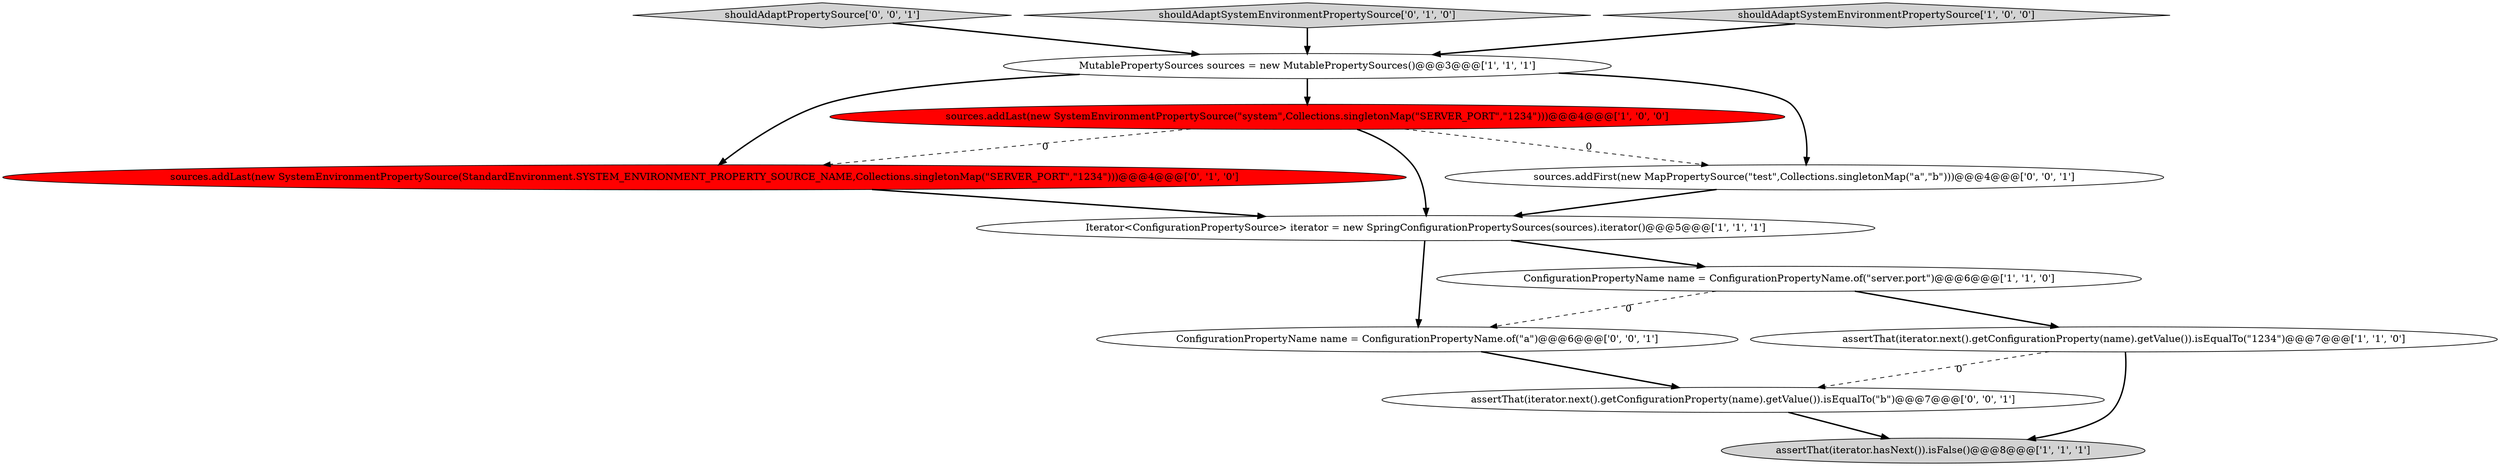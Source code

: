 digraph {
10 [style = filled, label = "shouldAdaptPropertySource['0', '0', '1']", fillcolor = lightgray, shape = diamond image = "AAA0AAABBB3BBB"];
3 [style = filled, label = "MutablePropertySources sources = new MutablePropertySources()@@@3@@@['1', '1', '1']", fillcolor = white, shape = ellipse image = "AAA0AAABBB1BBB"];
0 [style = filled, label = "sources.addLast(new SystemEnvironmentPropertySource(\"system\",Collections.singletonMap(\"SERVER_PORT\",\"1234\")))@@@4@@@['1', '0', '0']", fillcolor = red, shape = ellipse image = "AAA1AAABBB1BBB"];
8 [style = filled, label = "shouldAdaptSystemEnvironmentPropertySource['0', '1', '0']", fillcolor = lightgray, shape = diamond image = "AAA0AAABBB2BBB"];
9 [style = filled, label = "assertThat(iterator.next().getConfigurationProperty(name).getValue()).isEqualTo(\"b\")@@@7@@@['0', '0', '1']", fillcolor = white, shape = ellipse image = "AAA0AAABBB3BBB"];
11 [style = filled, label = "sources.addFirst(new MapPropertySource(\"test\",Collections.singletonMap(\"a\",\"b\")))@@@4@@@['0', '0', '1']", fillcolor = white, shape = ellipse image = "AAA0AAABBB3BBB"];
7 [style = filled, label = "sources.addLast(new SystemEnvironmentPropertySource(StandardEnvironment.SYSTEM_ENVIRONMENT_PROPERTY_SOURCE_NAME,Collections.singletonMap(\"SERVER_PORT\",\"1234\")))@@@4@@@['0', '1', '0']", fillcolor = red, shape = ellipse image = "AAA1AAABBB2BBB"];
1 [style = filled, label = "assertThat(iterator.hasNext()).isFalse()@@@8@@@['1', '1', '1']", fillcolor = lightgray, shape = ellipse image = "AAA0AAABBB1BBB"];
12 [style = filled, label = "ConfigurationPropertyName name = ConfigurationPropertyName.of(\"a\")@@@6@@@['0', '0', '1']", fillcolor = white, shape = ellipse image = "AAA0AAABBB3BBB"];
6 [style = filled, label = "Iterator<ConfigurationPropertySource> iterator = new SpringConfigurationPropertySources(sources).iterator()@@@5@@@['1', '1', '1']", fillcolor = white, shape = ellipse image = "AAA0AAABBB1BBB"];
4 [style = filled, label = "shouldAdaptSystemEnvironmentPropertySource['1', '0', '0']", fillcolor = lightgray, shape = diamond image = "AAA0AAABBB1BBB"];
2 [style = filled, label = "assertThat(iterator.next().getConfigurationProperty(name).getValue()).isEqualTo(\"1234\")@@@7@@@['1', '1', '0']", fillcolor = white, shape = ellipse image = "AAA0AAABBB1BBB"];
5 [style = filled, label = "ConfigurationPropertyName name = ConfigurationPropertyName.of(\"server.port\")@@@6@@@['1', '1', '0']", fillcolor = white, shape = ellipse image = "AAA0AAABBB1BBB"];
3->11 [style = bold, label=""];
4->3 [style = bold, label=""];
6->5 [style = bold, label=""];
5->2 [style = bold, label=""];
10->3 [style = bold, label=""];
0->11 [style = dashed, label="0"];
5->12 [style = dashed, label="0"];
9->1 [style = bold, label=""];
3->7 [style = bold, label=""];
12->9 [style = bold, label=""];
0->7 [style = dashed, label="0"];
0->6 [style = bold, label=""];
2->9 [style = dashed, label="0"];
2->1 [style = bold, label=""];
3->0 [style = bold, label=""];
7->6 [style = bold, label=""];
11->6 [style = bold, label=""];
8->3 [style = bold, label=""];
6->12 [style = bold, label=""];
}
